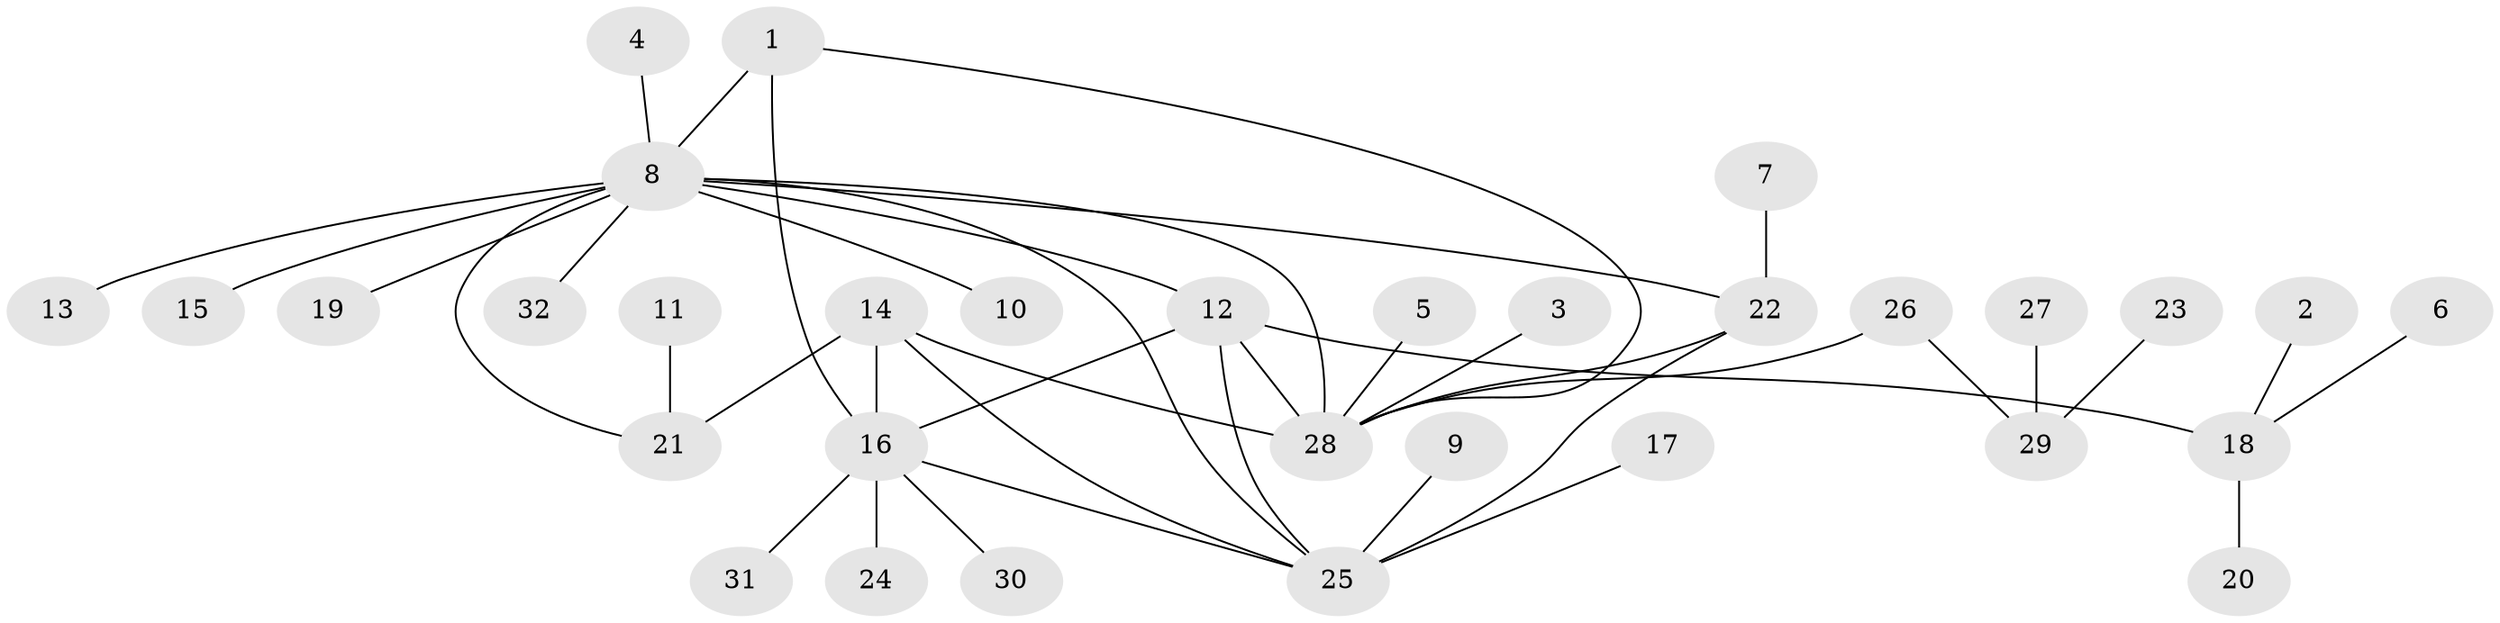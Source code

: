 // original degree distribution, {5: 0.11475409836065574, 8: 0.01639344262295082, 3: 0.13114754098360656, 6: 0.03278688524590164, 7: 0.01639344262295082, 11: 0.01639344262295082, 4: 0.04918032786885246, 1: 0.5409836065573771, 2: 0.08196721311475409}
// Generated by graph-tools (version 1.1) at 2025/50/03/09/25 03:50:35]
// undirected, 32 vertices, 41 edges
graph export_dot {
graph [start="1"]
  node [color=gray90,style=filled];
  1;
  2;
  3;
  4;
  5;
  6;
  7;
  8;
  9;
  10;
  11;
  12;
  13;
  14;
  15;
  16;
  17;
  18;
  19;
  20;
  21;
  22;
  23;
  24;
  25;
  26;
  27;
  28;
  29;
  30;
  31;
  32;
  1 -- 8 [weight=1.0];
  1 -- 16 [weight=2.0];
  1 -- 28 [weight=1.0];
  2 -- 18 [weight=1.0];
  3 -- 28 [weight=1.0];
  4 -- 8 [weight=1.0];
  5 -- 28 [weight=1.0];
  6 -- 18 [weight=1.0];
  7 -- 22 [weight=1.0];
  8 -- 10 [weight=1.0];
  8 -- 12 [weight=1.0];
  8 -- 13 [weight=1.0];
  8 -- 15 [weight=1.0];
  8 -- 19 [weight=1.0];
  8 -- 21 [weight=1.0];
  8 -- 22 [weight=1.0];
  8 -- 25 [weight=1.0];
  8 -- 28 [weight=1.0];
  8 -- 32 [weight=1.0];
  9 -- 25 [weight=1.0];
  11 -- 21 [weight=1.0];
  12 -- 16 [weight=1.0];
  12 -- 18 [weight=2.0];
  12 -- 25 [weight=1.0];
  12 -- 28 [weight=2.0];
  14 -- 16 [weight=1.0];
  14 -- 21 [weight=1.0];
  14 -- 25 [weight=1.0];
  14 -- 28 [weight=1.0];
  16 -- 24 [weight=1.0];
  16 -- 25 [weight=1.0];
  16 -- 30 [weight=1.0];
  16 -- 31 [weight=1.0];
  17 -- 25 [weight=1.0];
  18 -- 20 [weight=1.0];
  22 -- 25 [weight=2.0];
  22 -- 28 [weight=1.0];
  23 -- 29 [weight=1.0];
  26 -- 28 [weight=1.0];
  26 -- 29 [weight=1.0];
  27 -- 29 [weight=1.0];
}
